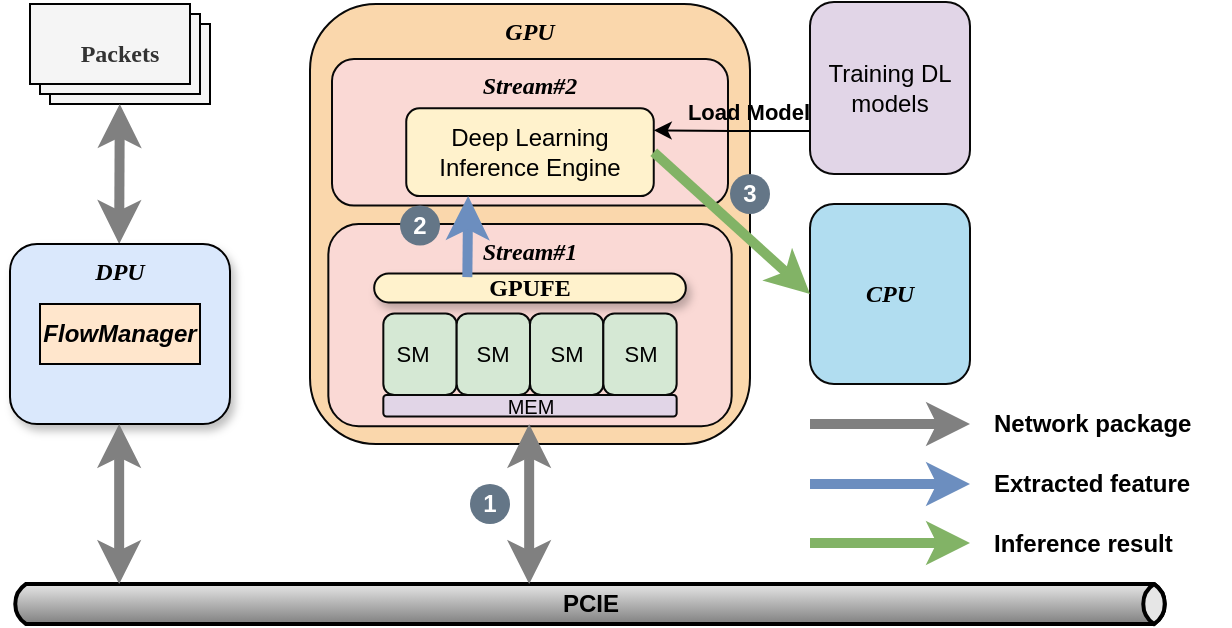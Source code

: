 <mxfile version="24.2.1" type="github">
  <diagram name="第 1 页" id="r4QmuIkt1M2tzLP9n4CH">
    <mxGraphModel dx="1018" dy="604" grid="1" gridSize="10" guides="1" tooltips="1" connect="1" arrows="1" fold="1" page="1" pageScale="1" pageWidth="827" pageHeight="1169" math="0" shadow="0">
      <root>
        <mxCell id="0" />
        <mxCell id="1" parent="0" />
        <mxCell id="wAtLOdLgs5cz3SpE1_zz-94" value="" style="group" vertex="1" connectable="0" parent="1">
          <mxGeometry x="70" y="140" width="610" height="311" as="geometry" />
        </mxCell>
        <mxCell id="wAtLOdLgs5cz3SpE1_zz-11" value="Packets" style="verticalLabelPosition=middle;verticalAlign=middle;html=1;shape=mxgraph.basic.layered_rect;dx=10;outlineConnect=0;whiteSpace=wrap;horizontal=1;fontStyle=1;labelPosition=center;align=center;fontFamily=Times New Roman;fillColor=#f5f5f5;fontColor=#333333;strokeColor=#000000;fontSize=12;" vertex="1" parent="wAtLOdLgs5cz3SpE1_zz-94">
          <mxGeometry x="10" y="1.0" width="90" height="50" as="geometry" />
        </mxCell>
        <mxCell id="wAtLOdLgs5cz3SpE1_zz-13" value="&lt;font style=&quot;font-size: 12px;&quot;&gt;PCIE&lt;/font&gt;" style="strokeWidth=2;strokeColor=#000000;dashed=0;align=center;html=1;fontSize=12;shape=mxgraph.eip.messageChannel;fontStyle=1" vertex="1" parent="wAtLOdLgs5cz3SpE1_zz-94">
          <mxGeometry y="291" width="580" height="20" as="geometry" />
        </mxCell>
        <mxCell id="wAtLOdLgs5cz3SpE1_zz-14" value="Training DL models" style="rounded=1;whiteSpace=wrap;html=1;fillColor=#e1d5e7;strokeColor=#080808;fontSize=12;fontStyle=0" vertex="1" parent="wAtLOdLgs5cz3SpE1_zz-94">
          <mxGeometry x="400" width="80" height="86" as="geometry" />
        </mxCell>
        <mxCell id="wAtLOdLgs5cz3SpE1_zz-15" value="Network package" style="text;whiteSpace=wrap;verticalAlign=middle;fontSize=12;fontStyle=1" vertex="1" parent="wAtLOdLgs5cz3SpE1_zz-94">
          <mxGeometry x="490" y="201.0" width="120" height="20" as="geometry" />
        </mxCell>
        <mxCell id="wAtLOdLgs5cz3SpE1_zz-17" value="Extracted feature" style="text;whiteSpace=wrap;verticalAlign=middle;fontSize=12;fontStyle=1" vertex="1" parent="wAtLOdLgs5cz3SpE1_zz-94">
          <mxGeometry x="490" y="231.0" width="120" height="20" as="geometry" />
        </mxCell>
        <mxCell id="wAtLOdLgs5cz3SpE1_zz-18" value="Inference result" style="text;whiteSpace=wrap;verticalAlign=middle;fontSize=12;fontStyle=1" vertex="1" parent="wAtLOdLgs5cz3SpE1_zz-94">
          <mxGeometry x="490" y="261.0" width="120" height="20" as="geometry" />
        </mxCell>
        <mxCell id="wAtLOdLgs5cz3SpE1_zz-19" value="" style="endArrow=classic;html=1;rounded=0;endFill=1;endSize=6;fillColor=#dae8fc;strokeColor=#6c8ebf;strokeWidth=5;fontSize=12;fontStyle=1" edge="1" parent="wAtLOdLgs5cz3SpE1_zz-94">
          <mxGeometry width="50" height="50" relative="1" as="geometry">
            <mxPoint x="400" y="241.0" as="sourcePoint" />
            <mxPoint x="480" y="241.0" as="targetPoint" />
          </mxGeometry>
        </mxCell>
        <mxCell id="wAtLOdLgs5cz3SpE1_zz-20" value="" style="endArrow=classic;html=1;rounded=0;endFill=1;endSize=6;fillColor=#f0a30a;strokeColor=#808080;strokeWidth=5;fontSize=12;fontStyle=1" edge="1" parent="wAtLOdLgs5cz3SpE1_zz-94">
          <mxGeometry width="50" height="50" relative="1" as="geometry">
            <mxPoint x="400" y="211.0" as="sourcePoint" />
            <mxPoint x="480" y="211.0" as="targetPoint" />
          </mxGeometry>
        </mxCell>
        <mxCell id="wAtLOdLgs5cz3SpE1_zz-21" value="" style="endArrow=classic;html=1;rounded=0;endFill=1;endSize=6;fillColor=#d5e8d4;strokeColor=#82b366;strokeWidth=5;fontSize=12;fontStyle=1" edge="1" parent="wAtLOdLgs5cz3SpE1_zz-94">
          <mxGeometry width="50" height="50" relative="1" as="geometry">
            <mxPoint x="400" y="270.5" as="sourcePoint" />
            <mxPoint x="480" y="270.5" as="targetPoint" />
          </mxGeometry>
        </mxCell>
        <mxCell id="wAtLOdLgs5cz3SpE1_zz-22" value="" style="endArrow=classic;html=1;rounded=0;endFill=1;endSize=6;fillColor=#f0a30a;strokeColor=#808080;strokeWidth=5;startArrow=classic;startFill=1;fontSize=12;fontStyle=1" edge="1" source="wAtLOdLgs5cz3SpE1_zz-11" parent="wAtLOdLgs5cz3SpE1_zz-94">
          <mxGeometry width="50" height="50" relative="1" as="geometry">
            <mxPoint x="54.58" y="71.0" as="sourcePoint" />
            <mxPoint x="54.58" y="121.0" as="targetPoint" />
          </mxGeometry>
        </mxCell>
        <mxCell id="wAtLOdLgs5cz3SpE1_zz-31" value="CPU" style="rounded=1;whiteSpace=wrap;html=1;fillColor=#b1ddf0;strokeColor=#080808;container=0;fontFamily=Times New Roman;fontStyle=3;labelPosition=center;verticalLabelPosition=middle;align=center;verticalAlign=middle;fontSize=12;" vertex="1" parent="wAtLOdLgs5cz3SpE1_zz-94">
          <mxGeometry x="400" y="101" width="80" height="90" as="geometry" />
        </mxCell>
        <mxCell id="wAtLOdLgs5cz3SpE1_zz-35" value="DPU" style="rounded=1;whiteSpace=wrap;html=1;fontStyle=3;fontFamily=Times New Roman;labelBackgroundColor=none;labelBorderColor=none;verticalAlign=top;fillColor=#dae8fc;strokeColor=#000000;shadow=1;fontSize=12;container=0;" vertex="1" parent="wAtLOdLgs5cz3SpE1_zz-94">
          <mxGeometry y="121" width="110" height="90" as="geometry" />
        </mxCell>
        <mxCell id="wAtLOdLgs5cz3SpE1_zz-75" value="FlowManager" style="rounded=0;whiteSpace=wrap;html=1;fillColor=#ffe6cc;strokeColor=#000000;fontSize=12;fontStyle=3" vertex="1" parent="wAtLOdLgs5cz3SpE1_zz-94">
          <mxGeometry x="15" y="151" width="80" height="30" as="geometry" />
        </mxCell>
        <mxCell id="wAtLOdLgs5cz3SpE1_zz-78" value="" style="group;fontSize=12;fontStyle=2" vertex="1" connectable="0" parent="wAtLOdLgs5cz3SpE1_zz-94">
          <mxGeometry x="150" y="1" width="220" height="220" as="geometry" />
        </mxCell>
        <mxCell id="wAtLOdLgs5cz3SpE1_zz-26" value="GPU&lt;br style=&quot;font-size: 12px;&quot;&gt;" style="rounded=1;whiteSpace=wrap;html=1;fillColor=#fad7ac;strokeColor=#080808;verticalAlign=top;container=0;fontFamily=Times New Roman;fontStyle=3;fontSize=12;" vertex="1" parent="wAtLOdLgs5cz3SpE1_zz-78">
          <mxGeometry width="220" height="220.0" as="geometry" />
        </mxCell>
        <mxCell id="wAtLOdLgs5cz3SpE1_zz-27" value="Stream#1" style="rounded=1;whiteSpace=wrap;html=1;fillColor=#fad9d5;strokeColor=#080808;verticalAlign=top;container=0;fontFamily=Times New Roman;fontStyle=3;fontSize=12;" vertex="1" parent="wAtLOdLgs5cz3SpE1_zz-78">
          <mxGeometry x="9.17" y="110" width="201.67" height="101.11" as="geometry" />
        </mxCell>
        <mxCell id="wAtLOdLgs5cz3SpE1_zz-34" value="GPUFE" style="rounded=1;whiteSpace=wrap;html=1;arcSize=50;fillColor=#fff2cc;strokeColor=#080808;shadow=1;fillStyle=auto;container=0;fontFamily=Times New Roman;fontStyle=1;fontSize=12;" vertex="1" parent="wAtLOdLgs5cz3SpE1_zz-78">
          <mxGeometry x="32.083" y="134.742" width="155.833" height="14.458" as="geometry" />
        </mxCell>
        <mxCell id="wAtLOdLgs5cz3SpE1_zz-42" value="SM&lt;span style=&quot;white-space: pre; font-size: 11px;&quot;&gt;&#x9;&lt;/span&gt;" style="rounded=1;whiteSpace=wrap;html=1;fillColor=#d5e8d4;strokeColor=#080808;fontStyle=0;container=0;fontSize=11;" vertex="1" parent="wAtLOdLgs5cz3SpE1_zz-78">
          <mxGeometry x="36.667" y="154.804" width="36.667" height="40.727" as="geometry" />
        </mxCell>
        <mxCell id="wAtLOdLgs5cz3SpE1_zz-43" value="SM" style="rounded=1;whiteSpace=wrap;html=1;fillColor=#d5e8d4;strokeColor=#080808;fontStyle=0;container=0;fontSize=11;" vertex="1" parent="wAtLOdLgs5cz3SpE1_zz-78">
          <mxGeometry x="73.333" y="154.804" width="36.667" height="40.727" as="geometry" />
        </mxCell>
        <mxCell id="wAtLOdLgs5cz3SpE1_zz-44" value="SM" style="rounded=1;whiteSpace=wrap;html=1;fillColor=#d5e8d4;strokeColor=#080808;fontStyle=0;container=0;fontSize=11;" vertex="1" parent="wAtLOdLgs5cz3SpE1_zz-78">
          <mxGeometry x="110.0" y="154.796" width="36.667" height="40.727" as="geometry" />
        </mxCell>
        <mxCell id="wAtLOdLgs5cz3SpE1_zz-46" value="SM" style="rounded=1;whiteSpace=wrap;html=1;fillColor=#d5e8d4;strokeColor=#080808;fontStyle=0;container=0;fontSize=11;" vertex="1" parent="wAtLOdLgs5cz3SpE1_zz-78">
          <mxGeometry x="146.667" y="154.804" width="36.667" height="40.727" as="geometry" />
        </mxCell>
        <mxCell id="wAtLOdLgs5cz3SpE1_zz-47" value="MEM" style="rounded=1;whiteSpace=wrap;html=1;fillColor=#e1d5e7;strokeColor=#080808;fontStyle=0;container=0;fontSize=10;" vertex="1" parent="wAtLOdLgs5cz3SpE1_zz-78">
          <mxGeometry x="36.667" y="195.523" width="146.667" height="10.695" as="geometry" />
        </mxCell>
        <mxCell id="wAtLOdLgs5cz3SpE1_zz-65" value="Stream#2" style="rounded=1;whiteSpace=wrap;html=1;fillColor=#fad9d5;strokeColor=#080808;verticalAlign=top;container=0;fontFamily=Times New Roman;fontStyle=3;fontSize=12;" vertex="1" parent="wAtLOdLgs5cz3SpE1_zz-78">
          <mxGeometry x="11" y="27.49" width="198" height="73.315" as="geometry" />
        </mxCell>
        <mxCell id="wAtLOdLgs5cz3SpE1_zz-66" value="Deep Learning Inference Engine" style="rounded=1;whiteSpace=wrap;html=1;fillColor=#fff2cc;strokeColor=#080808;fontSize=12;fontStyle=0;container=0;" vertex="1" parent="wAtLOdLgs5cz3SpE1_zz-78">
          <mxGeometry x="48.125" y="52.182" width="123.75" height="43.879" as="geometry" />
        </mxCell>
        <mxCell id="wAtLOdLgs5cz3SpE1_zz-6" value="" style="endArrow=classic;html=1;rounded=0;endFill=1;endSize=6;fillColor=#dae8fc;strokeColor=#6c8ebf;strokeWidth=5;entryX=0.25;entryY=1;entryDx=0;entryDy=0;exitX=0.299;exitY=0.125;exitDx=0;exitDy=0;fontSize=12;fontStyle=1;exitPerimeter=0;" edge="1" parent="wAtLOdLgs5cz3SpE1_zz-78" source="wAtLOdLgs5cz3SpE1_zz-34" target="wAtLOdLgs5cz3SpE1_zz-66">
          <mxGeometry width="50" height="50" relative="1" as="geometry">
            <mxPoint x="240" y="89.38" as="sourcePoint" />
            <mxPoint x="240" y="130.63" as="targetPoint" />
          </mxGeometry>
        </mxCell>
        <mxCell id="wAtLOdLgs5cz3SpE1_zz-8" value="2" style="ellipse;whiteSpace=wrap;html=1;aspect=fixed;fillColor=#647687;strokeColor=none;fontColor=#ffffff;fontSize=12;fontStyle=1" vertex="1" parent="wAtLOdLgs5cz3SpE1_zz-78">
          <mxGeometry x="45" y="100.8" width="20" height="20" as="geometry" />
        </mxCell>
        <mxCell id="wAtLOdLgs5cz3SpE1_zz-84" value="" style="endArrow=classic;html=1;rounded=0;endFill=1;endSize=6;fillColor=#f0a30a;strokeColor=#808080;strokeWidth=5;exitX=0;exitY=0;exitDx=210;exitDy=0;exitPerimeter=0;startArrow=classic;startFill=1;fontSize=12;fontStyle=1" edge="1" parent="wAtLOdLgs5cz3SpE1_zz-94">
          <mxGeometry width="50" height="50" relative="1" as="geometry">
            <mxPoint x="54.58" y="291" as="sourcePoint" />
            <mxPoint x="54.58" y="211" as="targetPoint" />
          </mxGeometry>
        </mxCell>
        <mxCell id="wAtLOdLgs5cz3SpE1_zz-24" value="" style="endArrow=classic;html=1;rounded=0;endFill=1;endSize=6;fillColor=#f0a30a;strokeColor=#808080;strokeWidth=5;exitX=0;exitY=0;exitDx=210;exitDy=0;exitPerimeter=0;startArrow=classic;startFill=1;fontSize=12;fontStyle=1" edge="1" parent="wAtLOdLgs5cz3SpE1_zz-94">
          <mxGeometry width="50" height="50" relative="1" as="geometry">
            <mxPoint x="259.58" y="291" as="sourcePoint" />
            <mxPoint x="259.58" y="211" as="targetPoint" />
          </mxGeometry>
        </mxCell>
        <mxCell id="wAtLOdLgs5cz3SpE1_zz-7" value="" style="endArrow=classic;html=1;rounded=0;endFill=1;endSize=6;fillColor=#d5e8d4;strokeColor=#82b366;strokeWidth=5;entryX=0;entryY=0.5;entryDx=0;entryDy=0;exitX=1;exitY=0.5;exitDx=0;exitDy=0;fontSize=12;fontStyle=1" edge="1" parent="wAtLOdLgs5cz3SpE1_zz-94" source="wAtLOdLgs5cz3SpE1_zz-66" target="wAtLOdLgs5cz3SpE1_zz-31">
          <mxGeometry width="50" height="50" relative="1" as="geometry">
            <mxPoint x="370" y="-9.83" as="sourcePoint" />
            <mxPoint x="289.4" y="-9.77" as="targetPoint" />
          </mxGeometry>
        </mxCell>
        <mxCell id="wAtLOdLgs5cz3SpE1_zz-88" value="1" style="ellipse;whiteSpace=wrap;html=1;aspect=fixed;fillColor=#647687;strokeColor=none;fontColor=#ffffff;fontSize=12;fontStyle=1" vertex="1" parent="wAtLOdLgs5cz3SpE1_zz-94">
          <mxGeometry x="230" y="241" width="20" height="20" as="geometry" />
        </mxCell>
        <mxCell id="wAtLOdLgs5cz3SpE1_zz-90" style="edgeStyle=orthogonalEdgeStyle;rounded=0;orthogonalLoop=1;jettySize=auto;html=1;exitX=0;exitY=0.75;exitDx=0;exitDy=0;entryX=1;entryY=0.25;entryDx=0;entryDy=0;fontSize=12;fontStyle=1" edge="1" parent="wAtLOdLgs5cz3SpE1_zz-94" source="wAtLOdLgs5cz3SpE1_zz-14" target="wAtLOdLgs5cz3SpE1_zz-66">
          <mxGeometry relative="1" as="geometry" />
        </mxCell>
        <mxCell id="wAtLOdLgs5cz3SpE1_zz-92" value="Load Model" style="edgeLabel;html=1;align=center;verticalAlign=bottom;resizable=0;points=[];labelBackgroundColor=none;fontStyle=1;fontSize=11;" vertex="1" connectable="0" parent="wAtLOdLgs5cz3SpE1_zz-90">
          <mxGeometry x="-0.201" y="-1" relative="1" as="geometry">
            <mxPoint as="offset" />
          </mxGeometry>
        </mxCell>
        <mxCell id="wAtLOdLgs5cz3SpE1_zz-9" value="3" style="ellipse;whiteSpace=wrap;html=1;aspect=fixed;fillColor=#647687;strokeColor=none;fontColor=#ffffff;fontSize=12;fontStyle=1" vertex="1" parent="wAtLOdLgs5cz3SpE1_zz-94">
          <mxGeometry x="360" y="86.0" width="20" height="20" as="geometry" />
        </mxCell>
      </root>
    </mxGraphModel>
  </diagram>
</mxfile>
